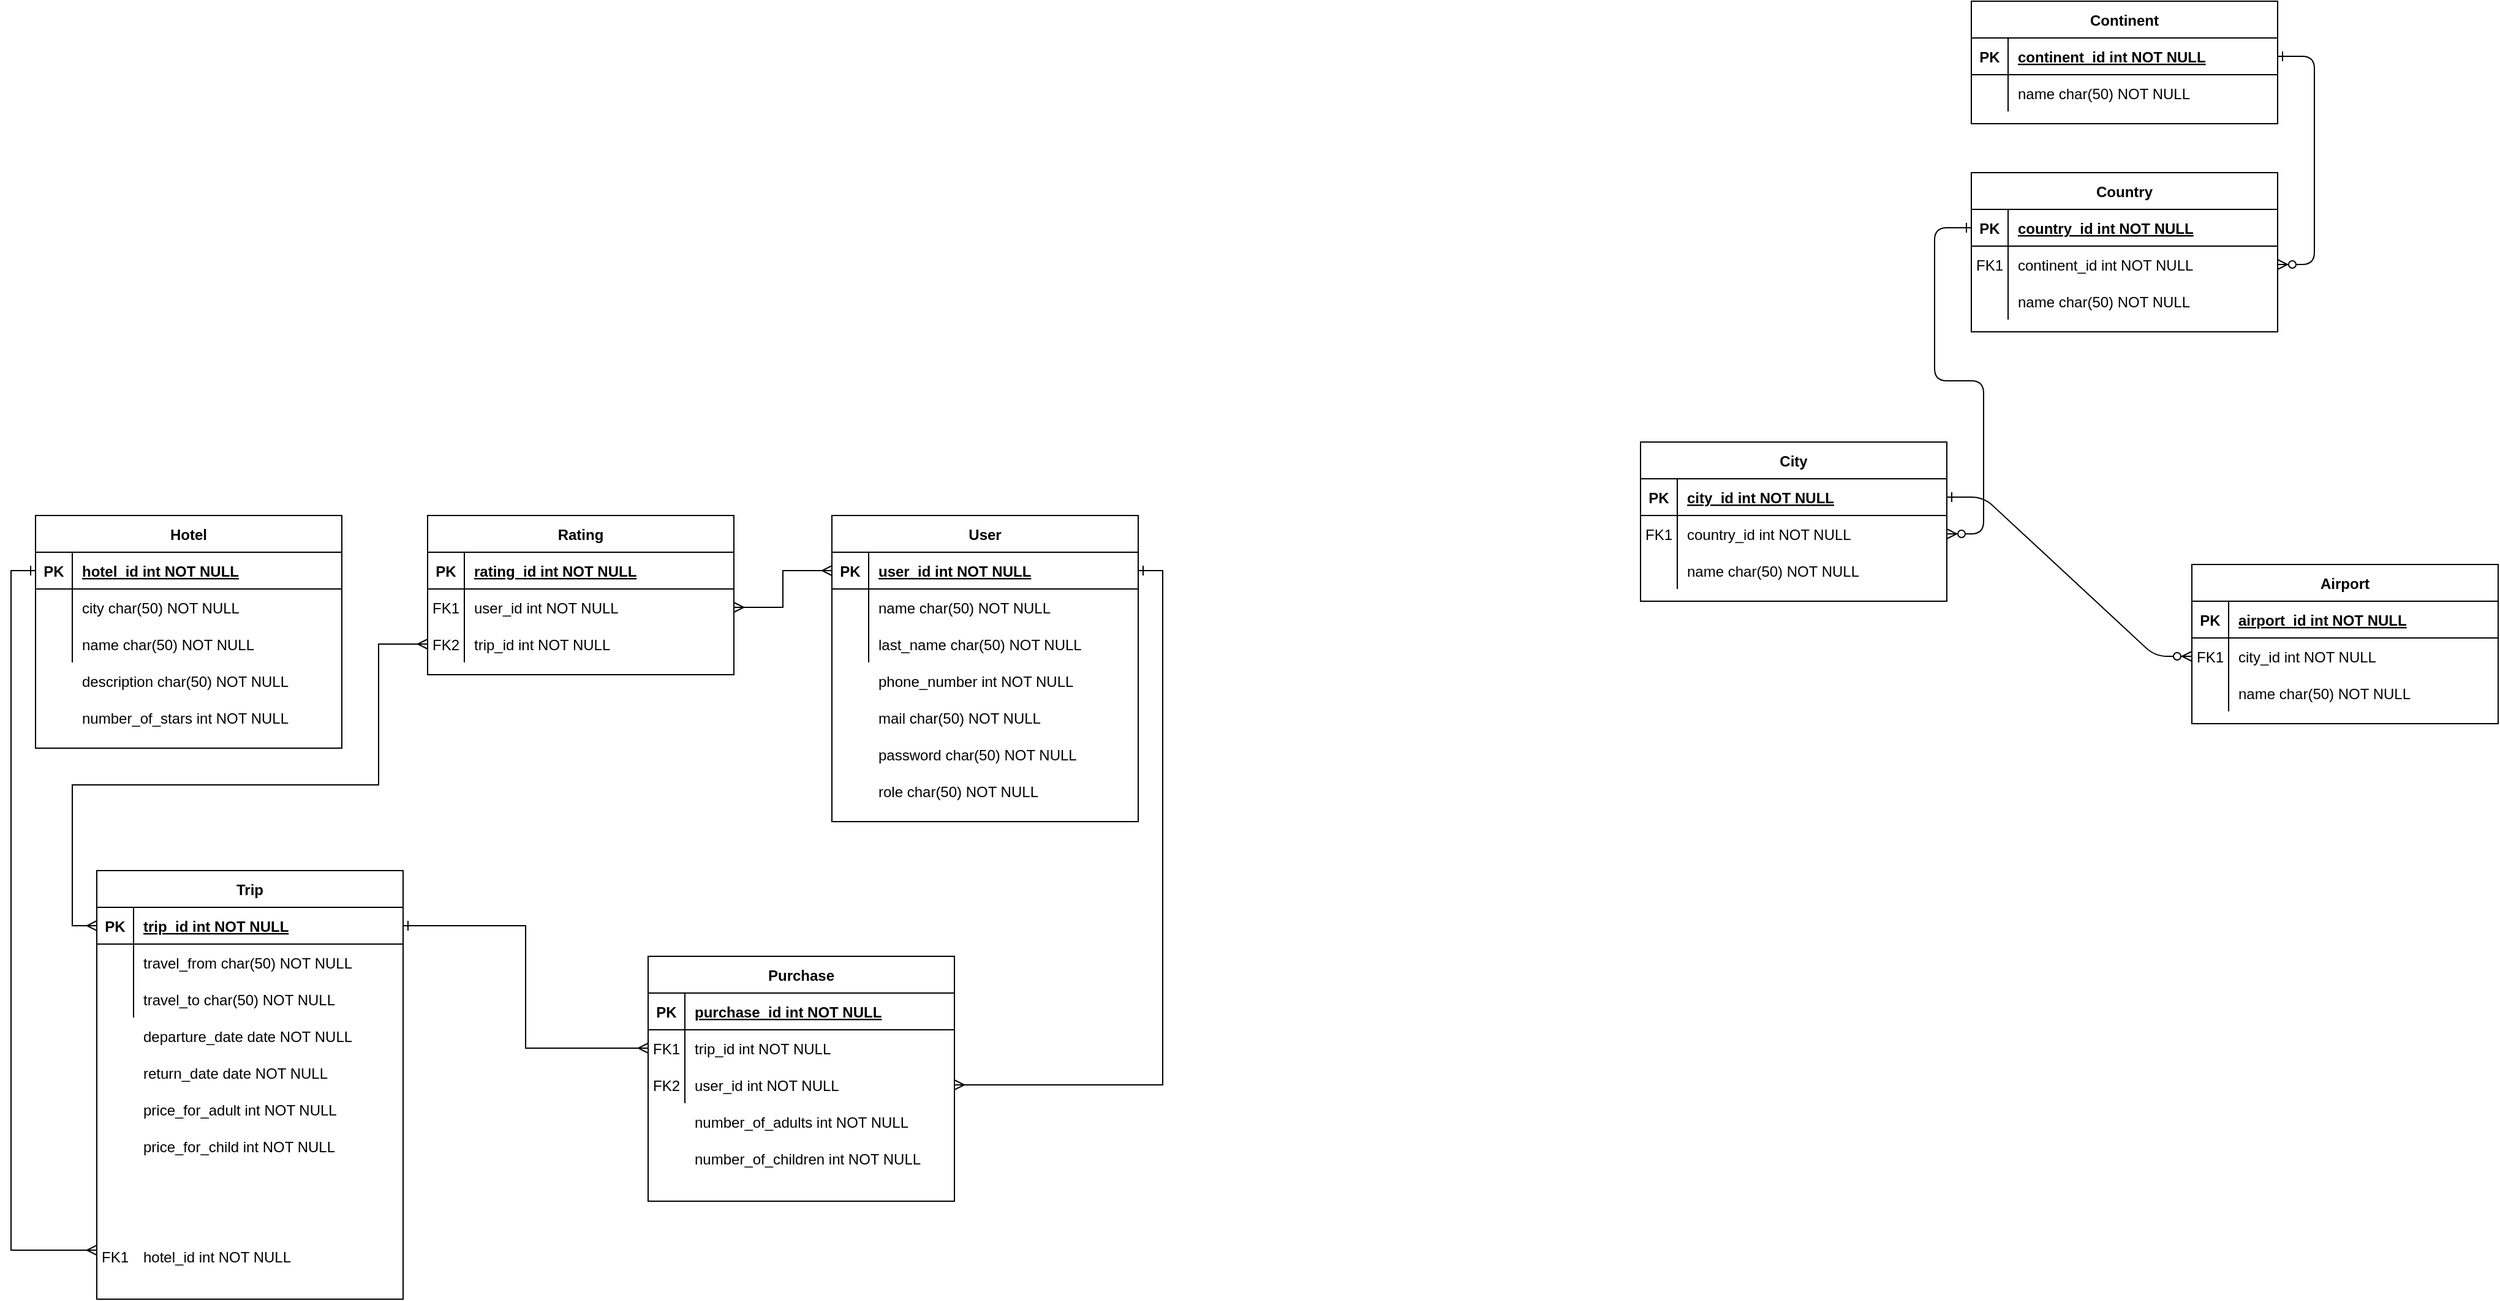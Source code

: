 <mxfile version="21.2.9" type="github">
  <diagram id="R2lEEEUBdFMjLlhIrx00" name="Page-1">
    <mxGraphModel dx="1434" dy="1888" grid="1" gridSize="10" guides="1" tooltips="1" connect="1" arrows="1" fold="1" page="1" pageScale="1" pageWidth="850" pageHeight="1100" math="0" shadow="0" extFonts="Permanent Marker^https://fonts.googleapis.com/css?family=Permanent+Marker">
      <root>
        <mxCell id="0" />
        <mxCell id="1" parent="0" />
        <mxCell id="rlUbuCTte8Mv43-sI-ce-24" value="City" style="shape=table;startSize=30;container=1;collapsible=1;childLayout=tableLayout;fixedRows=1;rowLines=0;fontStyle=1;align=center;resizeLast=1;" parent="1" vertex="1">
          <mxGeometry x="1380" y="70" width="250" height="130" as="geometry" />
        </mxCell>
        <mxCell id="rlUbuCTte8Mv43-sI-ce-25" value="" style="shape=partialRectangle;collapsible=0;dropTarget=0;pointerEvents=0;fillColor=none;points=[[0,0.5],[1,0.5]];portConstraint=eastwest;top=0;left=0;right=0;bottom=1;" parent="rlUbuCTte8Mv43-sI-ce-24" vertex="1">
          <mxGeometry y="30" width="250" height="30" as="geometry" />
        </mxCell>
        <mxCell id="rlUbuCTte8Mv43-sI-ce-26" value="PK" style="shape=partialRectangle;overflow=hidden;connectable=0;fillColor=none;top=0;left=0;bottom=0;right=0;fontStyle=1;" parent="rlUbuCTte8Mv43-sI-ce-25" vertex="1">
          <mxGeometry width="30" height="30" as="geometry">
            <mxRectangle width="30" height="30" as="alternateBounds" />
          </mxGeometry>
        </mxCell>
        <mxCell id="rlUbuCTte8Mv43-sI-ce-27" value="city_id int NOT NULL " style="shape=partialRectangle;overflow=hidden;connectable=0;fillColor=none;top=0;left=0;bottom=0;right=0;align=left;spacingLeft=6;fontStyle=5;" parent="rlUbuCTte8Mv43-sI-ce-25" vertex="1">
          <mxGeometry x="30" width="220" height="30" as="geometry">
            <mxRectangle width="220" height="30" as="alternateBounds" />
          </mxGeometry>
        </mxCell>
        <mxCell id="rlUbuCTte8Mv43-sI-ce-28" value="" style="shape=partialRectangle;collapsible=0;dropTarget=0;pointerEvents=0;fillColor=none;points=[[0,0.5],[1,0.5]];portConstraint=eastwest;top=0;left=0;right=0;bottom=0;" parent="rlUbuCTte8Mv43-sI-ce-24" vertex="1">
          <mxGeometry y="60" width="250" height="30" as="geometry" />
        </mxCell>
        <mxCell id="rlUbuCTte8Mv43-sI-ce-29" value="FK1" style="shape=partialRectangle;overflow=hidden;connectable=0;fillColor=none;top=0;left=0;bottom=0;right=0;" parent="rlUbuCTte8Mv43-sI-ce-28" vertex="1">
          <mxGeometry width="30" height="30" as="geometry">
            <mxRectangle width="30" height="30" as="alternateBounds" />
          </mxGeometry>
        </mxCell>
        <mxCell id="rlUbuCTte8Mv43-sI-ce-30" value="country_id int NOT NULL" style="shape=partialRectangle;overflow=hidden;connectable=0;fillColor=none;top=0;left=0;bottom=0;right=0;align=left;spacingLeft=6;" parent="rlUbuCTte8Mv43-sI-ce-28" vertex="1">
          <mxGeometry x="30" width="220" height="30" as="geometry">
            <mxRectangle width="220" height="30" as="alternateBounds" />
          </mxGeometry>
        </mxCell>
        <mxCell id="rlUbuCTte8Mv43-sI-ce-31" value="" style="shape=partialRectangle;collapsible=0;dropTarget=0;pointerEvents=0;fillColor=none;points=[[0,0.5],[1,0.5]];portConstraint=eastwest;top=0;left=0;right=0;bottom=0;" parent="rlUbuCTte8Mv43-sI-ce-24" vertex="1">
          <mxGeometry y="90" width="250" height="30" as="geometry" />
        </mxCell>
        <mxCell id="rlUbuCTte8Mv43-sI-ce-32" value="" style="shape=partialRectangle;overflow=hidden;connectable=0;fillColor=none;top=0;left=0;bottom=0;right=0;" parent="rlUbuCTte8Mv43-sI-ce-31" vertex="1">
          <mxGeometry width="30" height="30" as="geometry">
            <mxRectangle width="30" height="30" as="alternateBounds" />
          </mxGeometry>
        </mxCell>
        <mxCell id="rlUbuCTte8Mv43-sI-ce-33" value="name char(50) NOT NULL" style="shape=partialRectangle;overflow=hidden;connectable=0;fillColor=none;top=0;left=0;bottom=0;right=0;align=left;spacingLeft=6;" parent="rlUbuCTte8Mv43-sI-ce-31" vertex="1">
          <mxGeometry x="30" width="220" height="30" as="geometry">
            <mxRectangle width="220" height="30" as="alternateBounds" />
          </mxGeometry>
        </mxCell>
        <mxCell id="rlUbuCTte8Mv43-sI-ce-34" value="Country" style="shape=table;startSize=30;container=1;collapsible=1;childLayout=tableLayout;fixedRows=1;rowLines=0;fontStyle=1;align=center;resizeLast=1;" parent="1" vertex="1">
          <mxGeometry x="1650" y="-150" width="250" height="130" as="geometry" />
        </mxCell>
        <mxCell id="rlUbuCTte8Mv43-sI-ce-35" value="" style="shape=partialRectangle;collapsible=0;dropTarget=0;pointerEvents=0;fillColor=none;points=[[0,0.5],[1,0.5]];portConstraint=eastwest;top=0;left=0;right=0;bottom=1;" parent="rlUbuCTte8Mv43-sI-ce-34" vertex="1">
          <mxGeometry y="30" width="250" height="30" as="geometry" />
        </mxCell>
        <mxCell id="rlUbuCTte8Mv43-sI-ce-36" value="PK" style="shape=partialRectangle;overflow=hidden;connectable=0;fillColor=none;top=0;left=0;bottom=0;right=0;fontStyle=1;" parent="rlUbuCTte8Mv43-sI-ce-35" vertex="1">
          <mxGeometry width="30" height="30" as="geometry">
            <mxRectangle width="30" height="30" as="alternateBounds" />
          </mxGeometry>
        </mxCell>
        <mxCell id="rlUbuCTte8Mv43-sI-ce-37" value="country_id int NOT NULL " style="shape=partialRectangle;overflow=hidden;connectable=0;fillColor=none;top=0;left=0;bottom=0;right=0;align=left;spacingLeft=6;fontStyle=5;" parent="rlUbuCTte8Mv43-sI-ce-35" vertex="1">
          <mxGeometry x="30" width="220" height="30" as="geometry">
            <mxRectangle width="220" height="30" as="alternateBounds" />
          </mxGeometry>
        </mxCell>
        <mxCell id="rlUbuCTte8Mv43-sI-ce-38" value="" style="shape=partialRectangle;collapsible=0;dropTarget=0;pointerEvents=0;fillColor=none;points=[[0,0.5],[1,0.5]];portConstraint=eastwest;top=0;left=0;right=0;bottom=0;" parent="rlUbuCTte8Mv43-sI-ce-34" vertex="1">
          <mxGeometry y="60" width="250" height="30" as="geometry" />
        </mxCell>
        <mxCell id="rlUbuCTte8Mv43-sI-ce-39" value="FK1" style="shape=partialRectangle;overflow=hidden;connectable=0;fillColor=none;top=0;left=0;bottom=0;right=0;" parent="rlUbuCTte8Mv43-sI-ce-38" vertex="1">
          <mxGeometry width="30" height="30" as="geometry">
            <mxRectangle width="30" height="30" as="alternateBounds" />
          </mxGeometry>
        </mxCell>
        <mxCell id="rlUbuCTte8Mv43-sI-ce-40" value="continent_id int NOT NULL" style="shape=partialRectangle;overflow=hidden;connectable=0;fillColor=none;top=0;left=0;bottom=0;right=0;align=left;spacingLeft=6;" parent="rlUbuCTte8Mv43-sI-ce-38" vertex="1">
          <mxGeometry x="30" width="220" height="30" as="geometry">
            <mxRectangle width="220" height="30" as="alternateBounds" />
          </mxGeometry>
        </mxCell>
        <mxCell id="rlUbuCTte8Mv43-sI-ce-41" value="" style="shape=partialRectangle;collapsible=0;dropTarget=0;pointerEvents=0;fillColor=none;points=[[0,0.5],[1,0.5]];portConstraint=eastwest;top=0;left=0;right=0;bottom=0;" parent="rlUbuCTte8Mv43-sI-ce-34" vertex="1">
          <mxGeometry y="90" width="250" height="30" as="geometry" />
        </mxCell>
        <mxCell id="rlUbuCTte8Mv43-sI-ce-42" value="" style="shape=partialRectangle;overflow=hidden;connectable=0;fillColor=none;top=0;left=0;bottom=0;right=0;" parent="rlUbuCTte8Mv43-sI-ce-41" vertex="1">
          <mxGeometry width="30" height="30" as="geometry">
            <mxRectangle width="30" height="30" as="alternateBounds" />
          </mxGeometry>
        </mxCell>
        <mxCell id="rlUbuCTte8Mv43-sI-ce-43" value="name char(50) NOT NULL" style="shape=partialRectangle;overflow=hidden;connectable=0;fillColor=none;top=0;left=0;bottom=0;right=0;align=left;spacingLeft=6;" parent="rlUbuCTte8Mv43-sI-ce-41" vertex="1">
          <mxGeometry x="30" width="220" height="30" as="geometry">
            <mxRectangle width="220" height="30" as="alternateBounds" />
          </mxGeometry>
        </mxCell>
        <mxCell id="rlUbuCTte8Mv43-sI-ce-44" value="Continent" style="shape=table;startSize=30;container=1;collapsible=1;childLayout=tableLayout;fixedRows=1;rowLines=0;fontStyle=1;align=center;resizeLast=1;" parent="1" vertex="1">
          <mxGeometry x="1650" y="-290" width="250" height="100" as="geometry" />
        </mxCell>
        <mxCell id="rlUbuCTte8Mv43-sI-ce-45" value="" style="shape=partialRectangle;collapsible=0;dropTarget=0;pointerEvents=0;fillColor=none;points=[[0,0.5],[1,0.5]];portConstraint=eastwest;top=0;left=0;right=0;bottom=1;" parent="rlUbuCTte8Mv43-sI-ce-44" vertex="1">
          <mxGeometry y="30" width="250" height="30" as="geometry" />
        </mxCell>
        <mxCell id="rlUbuCTte8Mv43-sI-ce-46" value="PK" style="shape=partialRectangle;overflow=hidden;connectable=0;fillColor=none;top=0;left=0;bottom=0;right=0;fontStyle=1;" parent="rlUbuCTte8Mv43-sI-ce-45" vertex="1">
          <mxGeometry width="30" height="30" as="geometry">
            <mxRectangle width="30" height="30" as="alternateBounds" />
          </mxGeometry>
        </mxCell>
        <mxCell id="rlUbuCTte8Mv43-sI-ce-47" value="continent_id int NOT NULL " style="shape=partialRectangle;overflow=hidden;connectable=0;fillColor=none;top=0;left=0;bottom=0;right=0;align=left;spacingLeft=6;fontStyle=5;" parent="rlUbuCTte8Mv43-sI-ce-45" vertex="1">
          <mxGeometry x="30" width="220" height="30" as="geometry">
            <mxRectangle width="220" height="30" as="alternateBounds" />
          </mxGeometry>
        </mxCell>
        <mxCell id="rlUbuCTte8Mv43-sI-ce-48" value="" style="shape=partialRectangle;collapsible=0;dropTarget=0;pointerEvents=0;fillColor=none;points=[[0,0.5],[1,0.5]];portConstraint=eastwest;top=0;left=0;right=0;bottom=0;" parent="rlUbuCTte8Mv43-sI-ce-44" vertex="1">
          <mxGeometry y="60" width="250" height="30" as="geometry" />
        </mxCell>
        <mxCell id="rlUbuCTte8Mv43-sI-ce-49" value="" style="shape=partialRectangle;overflow=hidden;connectable=0;fillColor=none;top=0;left=0;bottom=0;right=0;" parent="rlUbuCTte8Mv43-sI-ce-48" vertex="1">
          <mxGeometry width="30" height="30" as="geometry">
            <mxRectangle width="30" height="30" as="alternateBounds" />
          </mxGeometry>
        </mxCell>
        <mxCell id="rlUbuCTte8Mv43-sI-ce-50" value="name char(50) NOT NULL" style="shape=partialRectangle;overflow=hidden;connectable=0;fillColor=none;top=0;left=0;bottom=0;right=0;align=left;spacingLeft=6;" parent="rlUbuCTte8Mv43-sI-ce-48" vertex="1">
          <mxGeometry x="30" width="220" height="30" as="geometry">
            <mxRectangle width="220" height="30" as="alternateBounds" />
          </mxGeometry>
        </mxCell>
        <mxCell id="rlUbuCTte8Mv43-sI-ce-54" value="Airport" style="shape=table;startSize=30;container=1;collapsible=1;childLayout=tableLayout;fixedRows=1;rowLines=0;fontStyle=1;align=center;resizeLast=1;" parent="1" vertex="1">
          <mxGeometry x="1830" y="170" width="250" height="130" as="geometry" />
        </mxCell>
        <mxCell id="rlUbuCTte8Mv43-sI-ce-55" value="" style="shape=partialRectangle;collapsible=0;dropTarget=0;pointerEvents=0;fillColor=none;points=[[0,0.5],[1,0.5]];portConstraint=eastwest;top=0;left=0;right=0;bottom=1;" parent="rlUbuCTte8Mv43-sI-ce-54" vertex="1">
          <mxGeometry y="30" width="250" height="30" as="geometry" />
        </mxCell>
        <mxCell id="rlUbuCTte8Mv43-sI-ce-56" value="PK" style="shape=partialRectangle;overflow=hidden;connectable=0;fillColor=none;top=0;left=0;bottom=0;right=0;fontStyle=1;" parent="rlUbuCTte8Mv43-sI-ce-55" vertex="1">
          <mxGeometry width="30" height="30" as="geometry">
            <mxRectangle width="30" height="30" as="alternateBounds" />
          </mxGeometry>
        </mxCell>
        <mxCell id="rlUbuCTte8Mv43-sI-ce-57" value="airport_id int NOT NULL " style="shape=partialRectangle;overflow=hidden;connectable=0;fillColor=none;top=0;left=0;bottom=0;right=0;align=left;spacingLeft=6;fontStyle=5;" parent="rlUbuCTte8Mv43-sI-ce-55" vertex="1">
          <mxGeometry x="30" width="220" height="30" as="geometry">
            <mxRectangle width="220" height="30" as="alternateBounds" />
          </mxGeometry>
        </mxCell>
        <mxCell id="rlUbuCTte8Mv43-sI-ce-58" value="" style="shape=partialRectangle;collapsible=0;dropTarget=0;pointerEvents=0;fillColor=none;points=[[0,0.5],[1,0.5]];portConstraint=eastwest;top=0;left=0;right=0;bottom=0;" parent="rlUbuCTte8Mv43-sI-ce-54" vertex="1">
          <mxGeometry y="60" width="250" height="30" as="geometry" />
        </mxCell>
        <mxCell id="rlUbuCTte8Mv43-sI-ce-59" value="FK1" style="shape=partialRectangle;overflow=hidden;connectable=0;fillColor=none;top=0;left=0;bottom=0;right=0;" parent="rlUbuCTte8Mv43-sI-ce-58" vertex="1">
          <mxGeometry width="30" height="30" as="geometry">
            <mxRectangle width="30" height="30" as="alternateBounds" />
          </mxGeometry>
        </mxCell>
        <mxCell id="rlUbuCTte8Mv43-sI-ce-60" value="city_id int NOT NULL" style="shape=partialRectangle;overflow=hidden;connectable=0;fillColor=none;top=0;left=0;bottom=0;right=0;align=left;spacingLeft=6;" parent="rlUbuCTte8Mv43-sI-ce-58" vertex="1">
          <mxGeometry x="30" width="220" height="30" as="geometry">
            <mxRectangle width="220" height="30" as="alternateBounds" />
          </mxGeometry>
        </mxCell>
        <mxCell id="rlUbuCTte8Mv43-sI-ce-61" value="" style="shape=partialRectangle;collapsible=0;dropTarget=0;pointerEvents=0;fillColor=none;points=[[0,0.5],[1,0.5]];portConstraint=eastwest;top=0;left=0;right=0;bottom=0;" parent="rlUbuCTte8Mv43-sI-ce-54" vertex="1">
          <mxGeometry y="90" width="250" height="30" as="geometry" />
        </mxCell>
        <mxCell id="rlUbuCTte8Mv43-sI-ce-62" value="" style="shape=partialRectangle;overflow=hidden;connectable=0;fillColor=none;top=0;left=0;bottom=0;right=0;" parent="rlUbuCTte8Mv43-sI-ce-61" vertex="1">
          <mxGeometry width="30" height="30" as="geometry">
            <mxRectangle width="30" height="30" as="alternateBounds" />
          </mxGeometry>
        </mxCell>
        <mxCell id="rlUbuCTte8Mv43-sI-ce-63" value="name char(50) NOT NULL" style="shape=partialRectangle;overflow=hidden;connectable=0;fillColor=none;top=0;left=0;bottom=0;right=0;align=left;spacingLeft=6;" parent="rlUbuCTte8Mv43-sI-ce-61" vertex="1">
          <mxGeometry x="30" width="220" height="30" as="geometry">
            <mxRectangle width="220" height="30" as="alternateBounds" />
          </mxGeometry>
        </mxCell>
        <mxCell id="rlUbuCTte8Mv43-sI-ce-64" value="Trip" style="shape=table;startSize=30;container=1;collapsible=1;childLayout=tableLayout;fixedRows=1;rowLines=0;fontStyle=1;align=center;resizeLast=1;" parent="1" vertex="1">
          <mxGeometry x="120" y="420" width="250" height="350" as="geometry" />
        </mxCell>
        <mxCell id="rlUbuCTte8Mv43-sI-ce-65" value="" style="shape=partialRectangle;collapsible=0;dropTarget=0;pointerEvents=0;fillColor=none;points=[[0,0.5],[1,0.5]];portConstraint=eastwest;top=0;left=0;right=0;bottom=1;" parent="rlUbuCTte8Mv43-sI-ce-64" vertex="1">
          <mxGeometry y="30" width="250" height="30" as="geometry" />
        </mxCell>
        <mxCell id="rlUbuCTte8Mv43-sI-ce-66" value="PK" style="shape=partialRectangle;overflow=hidden;connectable=0;fillColor=none;top=0;left=0;bottom=0;right=0;fontStyle=1;" parent="rlUbuCTte8Mv43-sI-ce-65" vertex="1">
          <mxGeometry width="30.0" height="30" as="geometry">
            <mxRectangle width="30.0" height="30" as="alternateBounds" />
          </mxGeometry>
        </mxCell>
        <mxCell id="rlUbuCTte8Mv43-sI-ce-67" value="trip_id int NOT NULL " style="shape=partialRectangle;overflow=hidden;connectable=0;fillColor=none;top=0;left=0;bottom=0;right=0;align=left;spacingLeft=6;fontStyle=5;" parent="rlUbuCTte8Mv43-sI-ce-65" vertex="1">
          <mxGeometry x="30.0" width="220.0" height="30" as="geometry">
            <mxRectangle width="220.0" height="30" as="alternateBounds" />
          </mxGeometry>
        </mxCell>
        <mxCell id="rlUbuCTte8Mv43-sI-ce-68" value="" style="shape=partialRectangle;collapsible=0;dropTarget=0;pointerEvents=0;fillColor=none;points=[[0,0.5],[1,0.5]];portConstraint=eastwest;top=0;left=0;right=0;bottom=0;" parent="rlUbuCTte8Mv43-sI-ce-64" vertex="1">
          <mxGeometry y="60" width="250" height="30" as="geometry" />
        </mxCell>
        <mxCell id="rlUbuCTte8Mv43-sI-ce-69" value="" style="shape=partialRectangle;overflow=hidden;connectable=0;fillColor=none;top=0;left=0;bottom=0;right=0;" parent="rlUbuCTte8Mv43-sI-ce-68" vertex="1">
          <mxGeometry width="30.0" height="30" as="geometry">
            <mxRectangle width="30.0" height="30" as="alternateBounds" />
          </mxGeometry>
        </mxCell>
        <mxCell id="rlUbuCTte8Mv43-sI-ce-70" value="travel_from char(50) NOT NULL" style="shape=partialRectangle;overflow=hidden;connectable=0;fillColor=none;top=0;left=0;bottom=0;right=0;align=left;spacingLeft=6;" parent="rlUbuCTte8Mv43-sI-ce-68" vertex="1">
          <mxGeometry x="30.0" width="220.0" height="30" as="geometry">
            <mxRectangle width="220.0" height="30" as="alternateBounds" />
          </mxGeometry>
        </mxCell>
        <mxCell id="rlUbuCTte8Mv43-sI-ce-71" value="" style="shape=partialRectangle;collapsible=0;dropTarget=0;pointerEvents=0;fillColor=none;points=[[0,0.5],[1,0.5]];portConstraint=eastwest;top=0;left=0;right=0;bottom=0;" parent="rlUbuCTte8Mv43-sI-ce-64" vertex="1">
          <mxGeometry y="90" width="250" height="30" as="geometry" />
        </mxCell>
        <mxCell id="rlUbuCTte8Mv43-sI-ce-72" value="" style="shape=partialRectangle;overflow=hidden;connectable=0;fillColor=none;top=0;left=0;bottom=0;right=0;" parent="rlUbuCTte8Mv43-sI-ce-71" vertex="1">
          <mxGeometry width="30.0" height="30" as="geometry">
            <mxRectangle width="30.0" height="30" as="alternateBounds" />
          </mxGeometry>
        </mxCell>
        <mxCell id="rlUbuCTte8Mv43-sI-ce-73" value="travel_to char(50) NOT NULL" style="shape=partialRectangle;overflow=hidden;connectable=0;fillColor=none;top=0;left=0;bottom=0;right=0;align=left;spacingLeft=6;" parent="rlUbuCTte8Mv43-sI-ce-71" vertex="1">
          <mxGeometry x="30.0" width="220.0" height="30" as="geometry">
            <mxRectangle width="220.0" height="30" as="alternateBounds" />
          </mxGeometry>
        </mxCell>
        <mxCell id="rlUbuCTte8Mv43-sI-ce-74" value="" style="shape=partialRectangle;overflow=hidden;connectable=0;fillColor=none;top=0;left=0;bottom=0;right=0;" parent="1" vertex="1">
          <mxGeometry x="70" y="250" width="30" height="30" as="geometry">
            <mxRectangle width="30" height="30" as="alternateBounds" />
          </mxGeometry>
        </mxCell>
        <mxCell id="rlUbuCTte8Mv43-sI-ce-75" value="description char(50) NOT NULL" style="shape=partialRectangle;overflow=hidden;connectable=0;fillColor=none;top=0;left=0;bottom=0;right=0;align=left;spacingLeft=6;" parent="1" vertex="1">
          <mxGeometry x="100" y="250" width="220" height="30" as="geometry">
            <mxRectangle width="220" height="30" as="alternateBounds" />
          </mxGeometry>
        </mxCell>
        <mxCell id="rlUbuCTte8Mv43-sI-ce-76" value="" style="shape=partialRectangle;overflow=hidden;connectable=0;fillColor=none;top=0;left=0;bottom=0;right=0;" parent="1" vertex="1">
          <mxGeometry x="70" y="280" width="30" height="30" as="geometry">
            <mxRectangle width="30" height="30" as="alternateBounds" />
          </mxGeometry>
        </mxCell>
        <mxCell id="rlUbuCTte8Mv43-sI-ce-77" value="number_of_stars int NOT NULL" style="shape=partialRectangle;overflow=hidden;connectable=0;fillColor=none;top=0;left=0;bottom=0;right=0;align=left;spacingLeft=6;" parent="1" vertex="1">
          <mxGeometry x="100" y="280" width="220" height="30" as="geometry">
            <mxRectangle width="220" height="30" as="alternateBounds" />
          </mxGeometry>
        </mxCell>
        <mxCell id="rlUbuCTte8Mv43-sI-ce-78" value="Hotel" style="shape=table;startSize=30;container=1;collapsible=1;childLayout=tableLayout;fixedRows=1;rowLines=0;fontStyle=1;align=center;resizeLast=1;" parent="1" vertex="1">
          <mxGeometry x="70" y="130" width="250" height="190" as="geometry" />
        </mxCell>
        <mxCell id="rlUbuCTte8Mv43-sI-ce-79" value="" style="shape=partialRectangle;collapsible=0;dropTarget=0;pointerEvents=0;fillColor=none;points=[[0,0.5],[1,0.5]];portConstraint=eastwest;top=0;left=0;right=0;bottom=1;" parent="rlUbuCTte8Mv43-sI-ce-78" vertex="1">
          <mxGeometry y="30" width="250" height="30" as="geometry" />
        </mxCell>
        <mxCell id="rlUbuCTte8Mv43-sI-ce-80" value="PK" style="shape=partialRectangle;overflow=hidden;connectable=0;fillColor=none;top=0;left=0;bottom=0;right=0;fontStyle=1;" parent="rlUbuCTte8Mv43-sI-ce-79" vertex="1">
          <mxGeometry width="30.0" height="30" as="geometry">
            <mxRectangle width="30.0" height="30" as="alternateBounds" />
          </mxGeometry>
        </mxCell>
        <mxCell id="rlUbuCTte8Mv43-sI-ce-81" value="hotel_id int NOT NULL " style="shape=partialRectangle;overflow=hidden;connectable=0;fillColor=none;top=0;left=0;bottom=0;right=0;align=left;spacingLeft=6;fontStyle=5;" parent="rlUbuCTte8Mv43-sI-ce-79" vertex="1">
          <mxGeometry x="30.0" width="220.0" height="30" as="geometry">
            <mxRectangle width="220.0" height="30" as="alternateBounds" />
          </mxGeometry>
        </mxCell>
        <mxCell id="rlUbuCTte8Mv43-sI-ce-82" value="" style="shape=partialRectangle;collapsible=0;dropTarget=0;pointerEvents=0;fillColor=none;points=[[0,0.5],[1,0.5]];portConstraint=eastwest;top=0;left=0;right=0;bottom=0;" parent="rlUbuCTte8Mv43-sI-ce-78" vertex="1">
          <mxGeometry y="60" width="250" height="30" as="geometry" />
        </mxCell>
        <mxCell id="rlUbuCTte8Mv43-sI-ce-83" value="" style="shape=partialRectangle;overflow=hidden;connectable=0;fillColor=none;top=0;left=0;bottom=0;right=0;" parent="rlUbuCTte8Mv43-sI-ce-82" vertex="1">
          <mxGeometry width="30.0" height="30" as="geometry">
            <mxRectangle width="30.0" height="30" as="alternateBounds" />
          </mxGeometry>
        </mxCell>
        <mxCell id="rlUbuCTte8Mv43-sI-ce-84" value="city char(50) NOT NULL" style="shape=partialRectangle;overflow=hidden;connectable=0;fillColor=none;top=0;left=0;bottom=0;right=0;align=left;spacingLeft=6;" parent="rlUbuCTte8Mv43-sI-ce-82" vertex="1">
          <mxGeometry x="30.0" width="220.0" height="30" as="geometry">
            <mxRectangle width="220.0" height="30" as="alternateBounds" />
          </mxGeometry>
        </mxCell>
        <mxCell id="rlUbuCTte8Mv43-sI-ce-85" value="" style="shape=partialRectangle;collapsible=0;dropTarget=0;pointerEvents=0;fillColor=none;points=[[0,0.5],[1,0.5]];portConstraint=eastwest;top=0;left=0;right=0;bottom=0;" parent="rlUbuCTte8Mv43-sI-ce-78" vertex="1">
          <mxGeometry y="90" width="250" height="30" as="geometry" />
        </mxCell>
        <mxCell id="rlUbuCTte8Mv43-sI-ce-86" value="" style="shape=partialRectangle;overflow=hidden;connectable=0;fillColor=none;top=0;left=0;bottom=0;right=0;" parent="rlUbuCTte8Mv43-sI-ce-85" vertex="1">
          <mxGeometry width="30.0" height="30" as="geometry">
            <mxRectangle width="30.0" height="30" as="alternateBounds" />
          </mxGeometry>
        </mxCell>
        <mxCell id="rlUbuCTte8Mv43-sI-ce-87" value="name char(50) NOT NULL" style="shape=partialRectangle;overflow=hidden;connectable=0;fillColor=none;top=0;left=0;bottom=0;right=0;align=left;spacingLeft=6;" parent="rlUbuCTte8Mv43-sI-ce-85" vertex="1">
          <mxGeometry x="30.0" width="220.0" height="30" as="geometry">
            <mxRectangle width="220.0" height="30" as="alternateBounds" />
          </mxGeometry>
        </mxCell>
        <mxCell id="rlUbuCTte8Mv43-sI-ce-88" value="User" style="shape=table;startSize=30;container=1;collapsible=1;childLayout=tableLayout;fixedRows=1;rowLines=0;fontStyle=1;align=center;resizeLast=1;" parent="1" vertex="1">
          <mxGeometry x="720" y="130" width="250" height="250" as="geometry" />
        </mxCell>
        <mxCell id="rlUbuCTte8Mv43-sI-ce-89" value="" style="shape=partialRectangle;collapsible=0;dropTarget=0;pointerEvents=0;fillColor=none;points=[[0,0.5],[1,0.5]];portConstraint=eastwest;top=0;left=0;right=0;bottom=1;" parent="rlUbuCTte8Mv43-sI-ce-88" vertex="1">
          <mxGeometry y="30" width="250" height="30" as="geometry" />
        </mxCell>
        <mxCell id="rlUbuCTte8Mv43-sI-ce-90" value="PK" style="shape=partialRectangle;overflow=hidden;connectable=0;fillColor=none;top=0;left=0;bottom=0;right=0;fontStyle=1;" parent="rlUbuCTte8Mv43-sI-ce-89" vertex="1">
          <mxGeometry width="30.0" height="30" as="geometry">
            <mxRectangle width="30.0" height="30" as="alternateBounds" />
          </mxGeometry>
        </mxCell>
        <mxCell id="rlUbuCTte8Mv43-sI-ce-91" value="user_id int NOT NULL " style="shape=partialRectangle;overflow=hidden;connectable=0;fillColor=none;top=0;left=0;bottom=0;right=0;align=left;spacingLeft=6;fontStyle=5;" parent="rlUbuCTte8Mv43-sI-ce-89" vertex="1">
          <mxGeometry x="30.0" width="220.0" height="30" as="geometry">
            <mxRectangle width="220.0" height="30" as="alternateBounds" />
          </mxGeometry>
        </mxCell>
        <mxCell id="rlUbuCTte8Mv43-sI-ce-92" value="" style="shape=partialRectangle;collapsible=0;dropTarget=0;pointerEvents=0;fillColor=none;points=[[0,0.5],[1,0.5]];portConstraint=eastwest;top=0;left=0;right=0;bottom=0;" parent="rlUbuCTte8Mv43-sI-ce-88" vertex="1">
          <mxGeometry y="60" width="250" height="30" as="geometry" />
        </mxCell>
        <mxCell id="rlUbuCTte8Mv43-sI-ce-93" value="" style="shape=partialRectangle;overflow=hidden;connectable=0;fillColor=none;top=0;left=0;bottom=0;right=0;" parent="rlUbuCTte8Mv43-sI-ce-92" vertex="1">
          <mxGeometry width="30.0" height="30" as="geometry">
            <mxRectangle width="30.0" height="30" as="alternateBounds" />
          </mxGeometry>
        </mxCell>
        <mxCell id="rlUbuCTte8Mv43-sI-ce-94" value="name char(50) NOT NULL" style="shape=partialRectangle;overflow=hidden;connectable=0;fillColor=none;top=0;left=0;bottom=0;right=0;align=left;spacingLeft=6;" parent="rlUbuCTte8Mv43-sI-ce-92" vertex="1">
          <mxGeometry x="30.0" width="220.0" height="30" as="geometry">
            <mxRectangle width="220.0" height="30" as="alternateBounds" />
          </mxGeometry>
        </mxCell>
        <mxCell id="rlUbuCTte8Mv43-sI-ce-95" value="" style="shape=partialRectangle;collapsible=0;dropTarget=0;pointerEvents=0;fillColor=none;points=[[0,0.5],[1,0.5]];portConstraint=eastwest;top=0;left=0;right=0;bottom=0;" parent="rlUbuCTte8Mv43-sI-ce-88" vertex="1">
          <mxGeometry y="90" width="250" height="30" as="geometry" />
        </mxCell>
        <mxCell id="rlUbuCTte8Mv43-sI-ce-96" value="" style="shape=partialRectangle;overflow=hidden;connectable=0;fillColor=none;top=0;left=0;bottom=0;right=0;" parent="rlUbuCTte8Mv43-sI-ce-95" vertex="1">
          <mxGeometry width="30.0" height="30" as="geometry">
            <mxRectangle width="30.0" height="30" as="alternateBounds" />
          </mxGeometry>
        </mxCell>
        <mxCell id="rlUbuCTte8Mv43-sI-ce-97" value="last_name char(50) NOT NULL" style="shape=partialRectangle;overflow=hidden;connectable=0;fillColor=none;top=0;left=0;bottom=0;right=0;align=left;spacingLeft=6;" parent="rlUbuCTte8Mv43-sI-ce-95" vertex="1">
          <mxGeometry x="30.0" width="220.0" height="30" as="geometry">
            <mxRectangle width="220.0" height="30" as="alternateBounds" />
          </mxGeometry>
        </mxCell>
        <mxCell id="rlUbuCTte8Mv43-sI-ce-98" value="mail char(50) NOT NULL" style="shape=partialRectangle;overflow=hidden;connectable=0;fillColor=none;top=0;left=0;bottom=0;right=0;align=left;spacingLeft=6;" parent="1" vertex="1">
          <mxGeometry x="750.0" y="280" width="220.0" height="30" as="geometry">
            <mxRectangle width="220.0" height="30" as="alternateBounds" />
          </mxGeometry>
        </mxCell>
        <mxCell id="rlUbuCTte8Mv43-sI-ce-99" value="password char(50) NOT NULL" style="shape=partialRectangle;overflow=hidden;connectable=0;fillColor=none;top=0;left=0;bottom=0;right=0;align=left;spacingLeft=6;" parent="1" vertex="1">
          <mxGeometry x="750.0" y="310" width="220.0" height="30" as="geometry">
            <mxRectangle width="220.0" height="30" as="alternateBounds" />
          </mxGeometry>
        </mxCell>
        <mxCell id="rlUbuCTte8Mv43-sI-ce-100" value="Purchase" style="shape=table;startSize=30;container=1;collapsible=1;childLayout=tableLayout;fixedRows=1;rowLines=0;fontStyle=1;align=center;resizeLast=1;" parent="1" vertex="1">
          <mxGeometry x="570" y="490" width="250" height="200" as="geometry" />
        </mxCell>
        <mxCell id="rlUbuCTte8Mv43-sI-ce-101" value="" style="shape=partialRectangle;collapsible=0;dropTarget=0;pointerEvents=0;fillColor=none;points=[[0,0.5],[1,0.5]];portConstraint=eastwest;top=0;left=0;right=0;bottom=1;" parent="rlUbuCTte8Mv43-sI-ce-100" vertex="1">
          <mxGeometry y="30" width="250" height="30" as="geometry" />
        </mxCell>
        <mxCell id="rlUbuCTte8Mv43-sI-ce-102" value="PK" style="shape=partialRectangle;overflow=hidden;connectable=0;fillColor=none;top=0;left=0;bottom=0;right=0;fontStyle=1;" parent="rlUbuCTte8Mv43-sI-ce-101" vertex="1">
          <mxGeometry width="30.0" height="30" as="geometry">
            <mxRectangle width="30.0" height="30" as="alternateBounds" />
          </mxGeometry>
        </mxCell>
        <mxCell id="rlUbuCTte8Mv43-sI-ce-103" value="purchase_id int NOT NULL " style="shape=partialRectangle;overflow=hidden;connectable=0;fillColor=none;top=0;left=0;bottom=0;right=0;align=left;spacingLeft=6;fontStyle=5;" parent="rlUbuCTte8Mv43-sI-ce-101" vertex="1">
          <mxGeometry x="30.0" width="220.0" height="30" as="geometry">
            <mxRectangle width="220.0" height="30" as="alternateBounds" />
          </mxGeometry>
        </mxCell>
        <mxCell id="rlUbuCTte8Mv43-sI-ce-104" value="" style="shape=partialRectangle;collapsible=0;dropTarget=0;pointerEvents=0;fillColor=none;points=[[0,0.5],[1,0.5]];portConstraint=eastwest;top=0;left=0;right=0;bottom=0;" parent="rlUbuCTte8Mv43-sI-ce-100" vertex="1">
          <mxGeometry y="60" width="250" height="30" as="geometry" />
        </mxCell>
        <mxCell id="rlUbuCTte8Mv43-sI-ce-105" value="FK1" style="shape=partialRectangle;overflow=hidden;connectable=0;fillColor=none;top=0;left=0;bottom=0;right=0;" parent="rlUbuCTte8Mv43-sI-ce-104" vertex="1">
          <mxGeometry width="30.0" height="30" as="geometry">
            <mxRectangle width="30.0" height="30" as="alternateBounds" />
          </mxGeometry>
        </mxCell>
        <mxCell id="rlUbuCTte8Mv43-sI-ce-106" value="trip_id int NOT NULL" style="shape=partialRectangle;overflow=hidden;connectable=0;fillColor=none;top=0;left=0;bottom=0;right=0;align=left;spacingLeft=6;" parent="rlUbuCTte8Mv43-sI-ce-104" vertex="1">
          <mxGeometry x="30.0" width="220.0" height="30" as="geometry">
            <mxRectangle width="220.0" height="30" as="alternateBounds" />
          </mxGeometry>
        </mxCell>
        <mxCell id="rlUbuCTte8Mv43-sI-ce-107" value="" style="shape=partialRectangle;collapsible=0;dropTarget=0;pointerEvents=0;fillColor=none;points=[[0,0.5],[1,0.5]];portConstraint=eastwest;top=0;left=0;right=0;bottom=0;" parent="rlUbuCTte8Mv43-sI-ce-100" vertex="1">
          <mxGeometry y="90" width="250" height="30" as="geometry" />
        </mxCell>
        <mxCell id="rlUbuCTte8Mv43-sI-ce-108" value="FK2" style="shape=partialRectangle;overflow=hidden;connectable=0;fillColor=none;top=0;left=0;bottom=0;right=0;" parent="rlUbuCTte8Mv43-sI-ce-107" vertex="1">
          <mxGeometry width="30.0" height="30" as="geometry">
            <mxRectangle width="30.0" height="30" as="alternateBounds" />
          </mxGeometry>
        </mxCell>
        <mxCell id="rlUbuCTte8Mv43-sI-ce-109" value="user_id int NOT NULL" style="shape=partialRectangle;overflow=hidden;connectable=0;fillColor=none;top=0;left=0;bottom=0;right=0;align=left;spacingLeft=6;" parent="rlUbuCTte8Mv43-sI-ce-107" vertex="1">
          <mxGeometry x="30.0" width="220.0" height="30" as="geometry">
            <mxRectangle width="220.0" height="30" as="alternateBounds" />
          </mxGeometry>
        </mxCell>
        <mxCell id="rlUbuCTte8Mv43-sI-ce-112" value="" style="edgeStyle=entityRelationEdgeStyle;endArrow=ERzeroToMany;startArrow=ERone;endFill=1;startFill=0;entryX=1;entryY=0.5;entryDx=0;entryDy=0;exitX=1;exitY=0.5;exitDx=0;exitDy=0;" parent="1" source="rlUbuCTte8Mv43-sI-ce-45" target="rlUbuCTte8Mv43-sI-ce-38" edge="1">
          <mxGeometry width="100" height="100" relative="1" as="geometry">
            <mxPoint x="1840" y="-130" as="sourcePoint" />
            <mxPoint x="1920" y="-100" as="targetPoint" />
          </mxGeometry>
        </mxCell>
        <mxCell id="rlUbuCTte8Mv43-sI-ce-114" value="" style="edgeStyle=entityRelationEdgeStyle;endArrow=ERzeroToMany;startArrow=ERone;endFill=1;startFill=0;exitX=0;exitY=0.5;exitDx=0;exitDy=0;entryX=1;entryY=0.5;entryDx=0;entryDy=0;" parent="1" source="rlUbuCTte8Mv43-sI-ce-35" target="rlUbuCTte8Mv43-sI-ce-28" edge="1">
          <mxGeometry width="100" height="100" relative="1" as="geometry">
            <mxPoint x="1550" y="-20" as="sourcePoint" />
            <mxPoint x="1600" y="130" as="targetPoint" />
          </mxGeometry>
        </mxCell>
        <mxCell id="rlUbuCTte8Mv43-sI-ce-117" value="" style="edgeStyle=entityRelationEdgeStyle;endArrow=ERzeroToMany;startArrow=ERone;endFill=1;startFill=0;entryX=0;entryY=0.5;entryDx=0;entryDy=0;exitX=1;exitY=0.5;exitDx=0;exitDy=0;" parent="1" source="rlUbuCTte8Mv43-sI-ce-25" target="rlUbuCTte8Mv43-sI-ce-58" edge="1">
          <mxGeometry width="100" height="100" relative="1" as="geometry">
            <mxPoint x="1730" y="100" as="sourcePoint" />
            <mxPoint x="1730" y="270" as="targetPoint" />
          </mxGeometry>
        </mxCell>
        <mxCell id="rlUbuCTte8Mv43-sI-ce-123" value="departure_date date NOT NULL" style="shape=partialRectangle;overflow=hidden;connectable=0;fillColor=none;top=0;left=0;bottom=0;right=0;align=left;spacingLeft=6;" parent="1" vertex="1">
          <mxGeometry x="150.0" y="540" width="220.0" height="30" as="geometry">
            <mxRectangle width="220.0" height="30" as="alternateBounds" />
          </mxGeometry>
        </mxCell>
        <mxCell id="rlUbuCTte8Mv43-sI-ce-124" value="return_date date NOT NULL" style="shape=partialRectangle;overflow=hidden;connectable=0;fillColor=none;top=0;left=0;bottom=0;right=0;align=left;spacingLeft=6;" parent="1" vertex="1">
          <mxGeometry x="150.0" y="570" width="220.0" height="30" as="geometry">
            <mxRectangle width="220.0" height="30" as="alternateBounds" />
          </mxGeometry>
        </mxCell>
        <mxCell id="rlUbuCTte8Mv43-sI-ce-125" value="price_for_adult int NOT NULL" style="shape=partialRectangle;overflow=hidden;connectable=0;fillColor=none;top=0;left=0;bottom=0;right=0;align=left;spacingLeft=6;" parent="1" vertex="1">
          <mxGeometry x="150.0" y="600" width="220.0" height="30" as="geometry">
            <mxRectangle width="220.0" height="30" as="alternateBounds" />
          </mxGeometry>
        </mxCell>
        <mxCell id="rlUbuCTte8Mv43-sI-ce-126" value="price_for_child int NOT NULL" style="shape=partialRectangle;overflow=hidden;connectable=0;fillColor=none;top=0;left=0;bottom=0;right=0;align=left;spacingLeft=6;" parent="1" vertex="1">
          <mxGeometry x="150.0" y="630" width="220.0" height="30" as="geometry">
            <mxRectangle width="220.0" height="30" as="alternateBounds" />
          </mxGeometry>
        </mxCell>
        <mxCell id="rlUbuCTte8Mv43-sI-ce-127" value="number_of_adults int NOT NULL" style="shape=partialRectangle;overflow=hidden;connectable=0;fillColor=none;top=0;left=0;bottom=0;right=0;align=left;spacingLeft=6;" parent="1" vertex="1">
          <mxGeometry x="600.0" y="610" width="220.0" height="30" as="geometry">
            <mxRectangle width="220.0" height="30" as="alternateBounds" />
          </mxGeometry>
        </mxCell>
        <mxCell id="rlUbuCTte8Mv43-sI-ce-128" value="number_of_children int NOT NULL" style="shape=partialRectangle;overflow=hidden;connectable=0;fillColor=none;top=0;left=0;bottom=0;right=0;align=left;spacingLeft=6;" parent="1" vertex="1">
          <mxGeometry x="600.0" y="640" width="220.0" height="30" as="geometry">
            <mxRectangle width="220.0" height="30" as="alternateBounds" />
          </mxGeometry>
        </mxCell>
        <mxCell id="dxQVvAPe4bv7A7yiTDKf-1" value="role char(50) NOT NULL" style="shape=partialRectangle;overflow=hidden;connectable=0;fillColor=none;top=0;left=0;bottom=0;right=0;align=left;spacingLeft=6;" parent="1" vertex="1">
          <mxGeometry x="750.0" y="340" width="220.0" height="30" as="geometry">
            <mxRectangle width="220.0" height="30" as="alternateBounds" />
          </mxGeometry>
        </mxCell>
        <mxCell id="psh1gwktxcWdh1LfdCBl-1" value="phone_number int NOT NULL" style="shape=partialRectangle;overflow=hidden;connectable=0;fillColor=none;top=0;left=0;bottom=0;right=0;align=left;spacingLeft=6;" parent="1" vertex="1">
          <mxGeometry x="750.0" y="250" width="220.0" height="30" as="geometry">
            <mxRectangle width="220.0" height="30" as="alternateBounds" />
          </mxGeometry>
        </mxCell>
        <mxCell id="psh1gwktxcWdh1LfdCBl-2" value="hotel_id int NOT NULL" style="shape=partialRectangle;overflow=hidden;connectable=0;fillColor=none;top=0;left=0;bottom=0;right=0;align=left;spacingLeft=6;" parent="1" vertex="1">
          <mxGeometry x="150.0" y="720" width="220.0" height="30" as="geometry">
            <mxRectangle width="220.0" height="30" as="alternateBounds" />
          </mxGeometry>
        </mxCell>
        <mxCell id="psh1gwktxcWdh1LfdCBl-4" style="edgeStyle=orthogonalEdgeStyle;rounded=0;orthogonalLoop=1;jettySize=auto;html=1;entryX=0;entryY=0.5;entryDx=0;entryDy=0;endArrow=ERone;endFill=0;startArrow=ERmany;startFill=0;" parent="1" target="rlUbuCTte8Mv43-sI-ce-79" edge="1">
          <mxGeometry relative="1" as="geometry">
            <mxPoint x="60" y="190" as="targetPoint" />
            <mxPoint x="120" y="730" as="sourcePoint" />
            <Array as="points">
              <mxPoint x="50" y="730" />
              <mxPoint x="50" y="175" />
            </Array>
          </mxGeometry>
        </mxCell>
        <mxCell id="psh1gwktxcWdh1LfdCBl-5" value="FK1" style="shape=partialRectangle;overflow=hidden;connectable=0;fillColor=none;top=0;left=0;bottom=0;right=0;" parent="1" vertex="1">
          <mxGeometry x="120" y="720" width="30.0" height="30" as="geometry">
            <mxRectangle width="30.0" height="30" as="alternateBounds" />
          </mxGeometry>
        </mxCell>
        <mxCell id="psh1gwktxcWdh1LfdCBl-6" value="Rating" style="shape=table;startSize=30;container=1;collapsible=1;childLayout=tableLayout;fixedRows=1;rowLines=0;fontStyle=1;align=center;resizeLast=1;" parent="1" vertex="1">
          <mxGeometry x="390" y="130" width="250" height="130" as="geometry" />
        </mxCell>
        <mxCell id="psh1gwktxcWdh1LfdCBl-7" value="" style="shape=partialRectangle;collapsible=0;dropTarget=0;pointerEvents=0;fillColor=none;points=[[0,0.5],[1,0.5]];portConstraint=eastwest;top=0;left=0;right=0;bottom=1;" parent="psh1gwktxcWdh1LfdCBl-6" vertex="1">
          <mxGeometry y="30" width="250" height="30" as="geometry" />
        </mxCell>
        <mxCell id="psh1gwktxcWdh1LfdCBl-8" value="PK" style="shape=partialRectangle;overflow=hidden;connectable=0;fillColor=none;top=0;left=0;bottom=0;right=0;fontStyle=1;" parent="psh1gwktxcWdh1LfdCBl-7" vertex="1">
          <mxGeometry width="30.0" height="30" as="geometry">
            <mxRectangle width="30.0" height="30" as="alternateBounds" />
          </mxGeometry>
        </mxCell>
        <mxCell id="psh1gwktxcWdh1LfdCBl-9" value="rating_id int NOT NULL " style="shape=partialRectangle;overflow=hidden;connectable=0;fillColor=none;top=0;left=0;bottom=0;right=0;align=left;spacingLeft=6;fontStyle=5;" parent="psh1gwktxcWdh1LfdCBl-7" vertex="1">
          <mxGeometry x="30.0" width="220.0" height="30" as="geometry">
            <mxRectangle width="220.0" height="30" as="alternateBounds" />
          </mxGeometry>
        </mxCell>
        <mxCell id="psh1gwktxcWdh1LfdCBl-10" value="" style="shape=partialRectangle;collapsible=0;dropTarget=0;pointerEvents=0;fillColor=none;points=[[0,0.5],[1,0.5]];portConstraint=eastwest;top=0;left=0;right=0;bottom=0;" parent="psh1gwktxcWdh1LfdCBl-6" vertex="1">
          <mxGeometry y="60" width="250" height="30" as="geometry" />
        </mxCell>
        <mxCell id="psh1gwktxcWdh1LfdCBl-11" value="FK1" style="shape=partialRectangle;overflow=hidden;connectable=0;fillColor=none;top=0;left=0;bottom=0;right=0;" parent="psh1gwktxcWdh1LfdCBl-10" vertex="1">
          <mxGeometry width="30.0" height="30" as="geometry">
            <mxRectangle width="30.0" height="30" as="alternateBounds" />
          </mxGeometry>
        </mxCell>
        <mxCell id="psh1gwktxcWdh1LfdCBl-12" value="user_id int NOT NULL" style="shape=partialRectangle;overflow=hidden;connectable=0;fillColor=none;top=0;left=0;bottom=0;right=0;align=left;spacingLeft=6;" parent="psh1gwktxcWdh1LfdCBl-10" vertex="1">
          <mxGeometry x="30.0" width="220.0" height="30" as="geometry">
            <mxRectangle width="220.0" height="30" as="alternateBounds" />
          </mxGeometry>
        </mxCell>
        <mxCell id="psh1gwktxcWdh1LfdCBl-13" value="" style="shape=partialRectangle;collapsible=0;dropTarget=0;pointerEvents=0;fillColor=none;points=[[0,0.5],[1,0.5]];portConstraint=eastwest;top=0;left=0;right=0;bottom=0;" parent="psh1gwktxcWdh1LfdCBl-6" vertex="1">
          <mxGeometry y="90" width="250" height="30" as="geometry" />
        </mxCell>
        <mxCell id="psh1gwktxcWdh1LfdCBl-14" value="FK2" style="shape=partialRectangle;overflow=hidden;connectable=0;fillColor=none;top=0;left=0;bottom=0;right=0;" parent="psh1gwktxcWdh1LfdCBl-13" vertex="1">
          <mxGeometry width="30.0" height="30" as="geometry">
            <mxRectangle width="30.0" height="30" as="alternateBounds" />
          </mxGeometry>
        </mxCell>
        <mxCell id="psh1gwktxcWdh1LfdCBl-15" value="trip_id int NOT NULL" style="shape=partialRectangle;overflow=hidden;connectable=0;fillColor=none;top=0;left=0;bottom=0;right=0;align=left;spacingLeft=6;" parent="psh1gwktxcWdh1LfdCBl-13" vertex="1">
          <mxGeometry x="30.0" width="220.0" height="30" as="geometry">
            <mxRectangle width="220.0" height="30" as="alternateBounds" />
          </mxGeometry>
        </mxCell>
        <mxCell id="psh1gwktxcWdh1LfdCBl-16" style="edgeStyle=orthogonalEdgeStyle;rounded=0;orthogonalLoop=1;jettySize=auto;html=1;exitX=0;exitY=0.5;exitDx=0;exitDy=0;entryX=0;entryY=0.5;entryDx=0;entryDy=0;endArrow=ERmany;endFill=0;startArrow=ERmany;startFill=0;" parent="1" source="rlUbuCTte8Mv43-sI-ce-65" target="psh1gwktxcWdh1LfdCBl-13" edge="1">
          <mxGeometry relative="1" as="geometry">
            <Array as="points">
              <mxPoint x="100" y="465" />
              <mxPoint x="100" y="350" />
              <mxPoint x="350" y="350" />
              <mxPoint x="350" y="235" />
            </Array>
          </mxGeometry>
        </mxCell>
        <mxCell id="psh1gwktxcWdh1LfdCBl-17" style="edgeStyle=orthogonalEdgeStyle;rounded=0;orthogonalLoop=1;jettySize=auto;html=1;exitX=0;exitY=0.5;exitDx=0;exitDy=0;entryX=1;entryY=0.5;entryDx=0;entryDy=0;endArrow=ERmany;endFill=0;startArrow=ERmany;startFill=0;" parent="1" source="rlUbuCTte8Mv43-sI-ce-89" target="psh1gwktxcWdh1LfdCBl-10" edge="1">
          <mxGeometry relative="1" as="geometry" />
        </mxCell>
        <mxCell id="psh1gwktxcWdh1LfdCBl-18" style="edgeStyle=orthogonalEdgeStyle;rounded=0;orthogonalLoop=1;jettySize=auto;html=1;exitX=1;exitY=0.5;exitDx=0;exitDy=0;entryX=0;entryY=0.5;entryDx=0;entryDy=0;endArrow=ERmany;endFill=0;startArrow=ERone;startFill=0;" parent="1" source="rlUbuCTte8Mv43-sI-ce-65" target="rlUbuCTte8Mv43-sI-ce-104" edge="1">
          <mxGeometry relative="1" as="geometry" />
        </mxCell>
        <mxCell id="psh1gwktxcWdh1LfdCBl-19" style="edgeStyle=orthogonalEdgeStyle;rounded=0;orthogonalLoop=1;jettySize=auto;html=1;exitX=1;exitY=0.5;exitDx=0;exitDy=0;entryX=1;entryY=0.5;entryDx=0;entryDy=0;endArrow=ERone;endFill=0;startArrow=ERmany;startFill=0;" parent="1" source="rlUbuCTte8Mv43-sI-ce-107" target="rlUbuCTte8Mv43-sI-ce-89" edge="1">
          <mxGeometry relative="1" as="geometry" />
        </mxCell>
      </root>
    </mxGraphModel>
  </diagram>
</mxfile>
